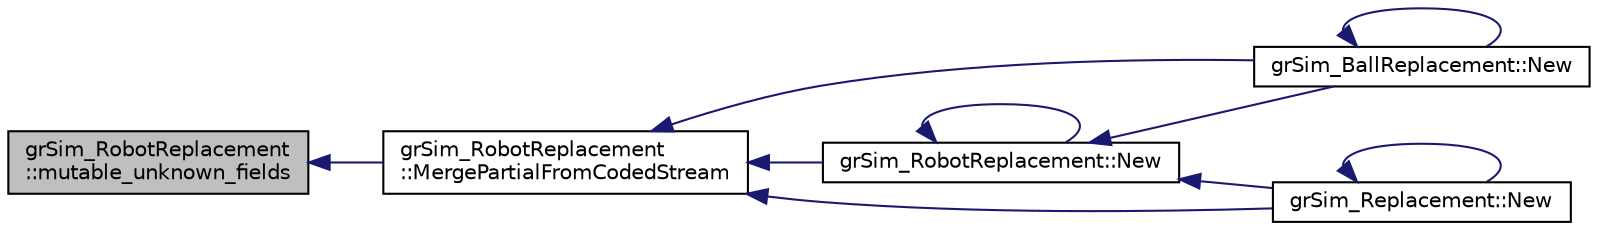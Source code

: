 digraph "grSim_RobotReplacement::mutable_unknown_fields"
{
 // INTERACTIVE_SVG=YES
  edge [fontname="Helvetica",fontsize="10",labelfontname="Helvetica",labelfontsize="10"];
  node [fontname="Helvetica",fontsize="10",shape=record];
  rankdir="LR";
  Node1 [label="grSim_RobotReplacement\l::mutable_unknown_fields",height=0.2,width=0.4,color="black", fillcolor="grey75", style="filled", fontcolor="black"];
  Node1 -> Node2 [dir="back",color="midnightblue",fontsize="10",style="solid",fontname="Helvetica"];
  Node2 [label="grSim_RobotReplacement\l::MergePartialFromCodedStream",height=0.2,width=0.4,color="black", fillcolor="white", style="filled",URL="$d5/da8/classgr_sim___robot_replacement.html#ad9f66837cc48a3caf7679ef6b653980a"];
  Node2 -> Node3 [dir="back",color="midnightblue",fontsize="10",style="solid",fontname="Helvetica"];
  Node3 [label="grSim_RobotReplacement::New",height=0.2,width=0.4,color="black", fillcolor="white", style="filled",URL="$d5/da8/classgr_sim___robot_replacement.html#acc7f61918c27856478e87b9c587c81a1"];
  Node3 -> Node3 [dir="back",color="midnightblue",fontsize="10",style="solid",fontname="Helvetica"];
  Node3 -> Node4 [dir="back",color="midnightblue",fontsize="10",style="solid",fontname="Helvetica"];
  Node4 [label="grSim_BallReplacement::New",height=0.2,width=0.4,color="black", fillcolor="white", style="filled",URL="$d2/db1/classgr_sim___ball_replacement.html#a94ffbab85befda5f9a56dc0579f54f50"];
  Node4 -> Node4 [dir="back",color="midnightblue",fontsize="10",style="solid",fontname="Helvetica"];
  Node3 -> Node5 [dir="back",color="midnightblue",fontsize="10",style="solid",fontname="Helvetica"];
  Node5 [label="grSim_Replacement::New",height=0.2,width=0.4,color="black", fillcolor="white", style="filled",URL="$d0/de6/classgr_sim___replacement.html#a3074096768489807b8693e265bf9c265"];
  Node5 -> Node5 [dir="back",color="midnightblue",fontsize="10",style="solid",fontname="Helvetica"];
  Node2 -> Node4 [dir="back",color="midnightblue",fontsize="10",style="solid",fontname="Helvetica"];
  Node2 -> Node5 [dir="back",color="midnightblue",fontsize="10",style="solid",fontname="Helvetica"];
}

